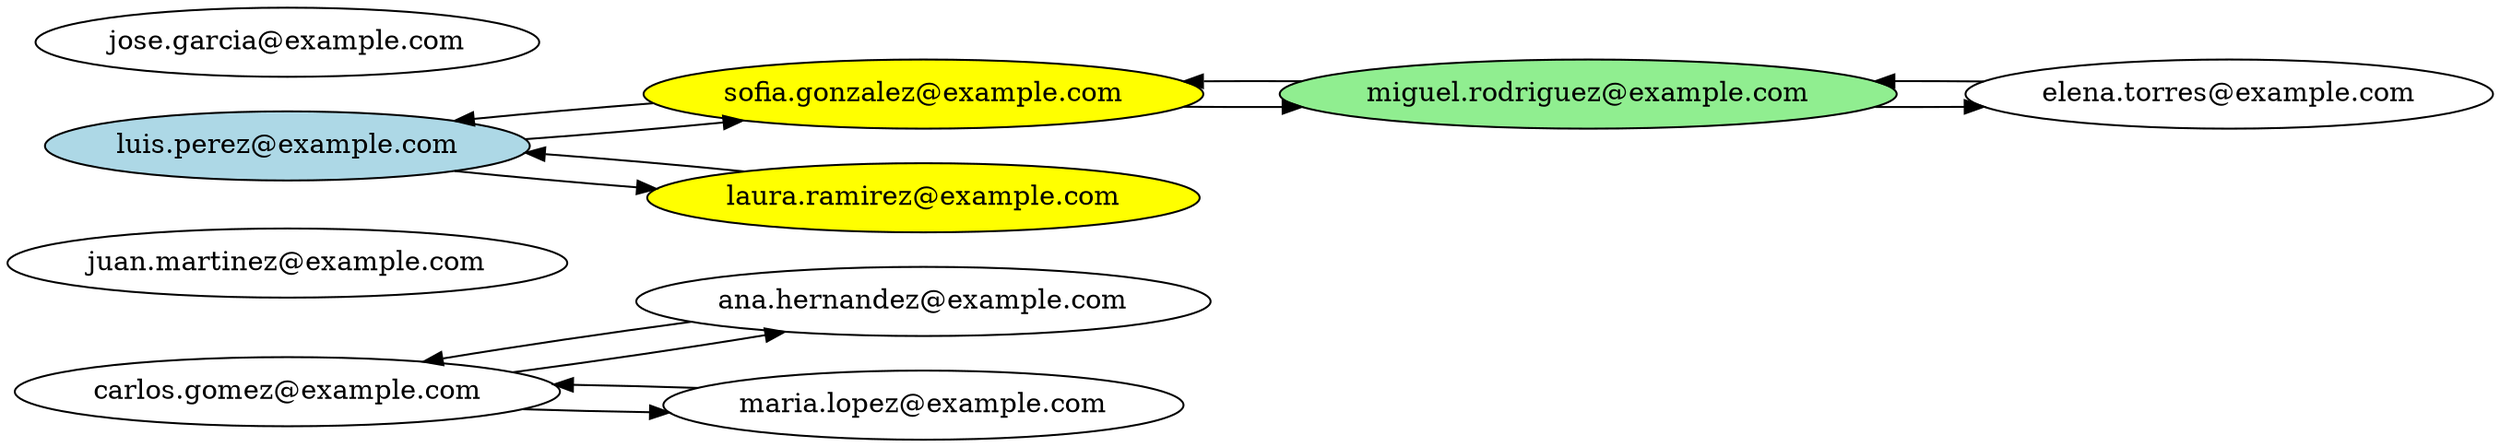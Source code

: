 digraph g {
rankdir=LR;
"carlos.gomez@example.com" [label="carlos.gomez@example.com" style=filled fillcolor="white"];
"carlos.gomez@example.com" -> "ana.hernandez@example.com";
"carlos.gomez@example.com" -> "maria.lopez@example.com";
"maria.lopez@example.com" [label="maria.lopez@example.com" style=filled fillcolor="white"];
"maria.lopez@example.com" -> "carlos.gomez@example.com";
"juan.martinez@example.com" [label="juan.martinez@example.com" style=filled fillcolor="white"];
"ana.hernandez@example.com" [label="ana.hernandez@example.com" style=filled fillcolor="white"];
"ana.hernandez@example.com" -> "carlos.gomez@example.com";
"luis.perez@example.com" [label="luis.perez@example.com" style=filled fillcolor="lightblue"];
"luis.perez@example.com" -> "sofia.gonzalez@example.com";
"luis.perez@example.com" -> "laura.ramirez@example.com";
"laura.ramirez@example.com" [label="laura.ramirez@example.com" style=filled fillcolor="yellow"];
"laura.ramirez@example.com" -> "luis.perez@example.com";
"jose.garcia@example.com" [label="jose.garcia@example.com" style=filled fillcolor="white"];
"elena.torres@example.com" [label="elena.torres@example.com" style=filled fillcolor="white"];
"elena.torres@example.com" -> "miguel.rodriguez@example.com";
"miguel.rodriguez@example.com" [label="miguel.rodriguez@example.com" style=filled fillcolor="lightgreen"];
"miguel.rodriguez@example.com" -> "sofia.gonzalez@example.com";
"miguel.rodriguez@example.com" -> "elena.torres@example.com";
"sofia.gonzalez@example.com" [label="sofia.gonzalez@example.com" style=filled fillcolor="yellow"];
"sofia.gonzalez@example.com" -> "miguel.rodriguez@example.com";
"sofia.gonzalez@example.com" -> "luis.perez@example.com";
}
